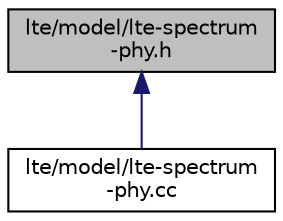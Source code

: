 digraph "lte/model/lte-spectrum-phy.h"
{
  edge [fontname="Helvetica",fontsize="10",labelfontname="Helvetica",labelfontsize="10"];
  node [fontname="Helvetica",fontsize="10",shape=record];
  Node1 [label="lte/model/lte-spectrum\l-phy.h",height=0.2,width=0.4,color="black", fillcolor="grey75", style="filled", fontcolor="black"];
  Node1 -> Node2 [dir="back",color="midnightblue",fontsize="10",style="solid"];
  Node2 [label="lte/model/lte-spectrum\l-phy.cc",height=0.2,width=0.4,color="black", fillcolor="white", style="filled",URL="$d3/dd9/lte-spectrum-phy_8cc.html"];
}
